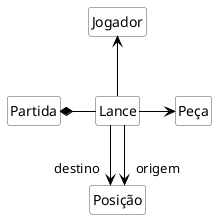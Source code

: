 @startuml mod06ima02
hide circle
hide methods
hide empty members

skinparam class {
    BackgroundColor White
    ArrowColor Black
    BorderColor #505050
}
skinparam LineType ortho

class "Jogador" as jo
class "Partida" as pa
class "Lance" as la
class "Peça" as pe
class "Posição" as po

jo <-down- la
pa *-right- la
la -right-> pe

la --> "destino" po 
la -down->"origem" po
@enduml
